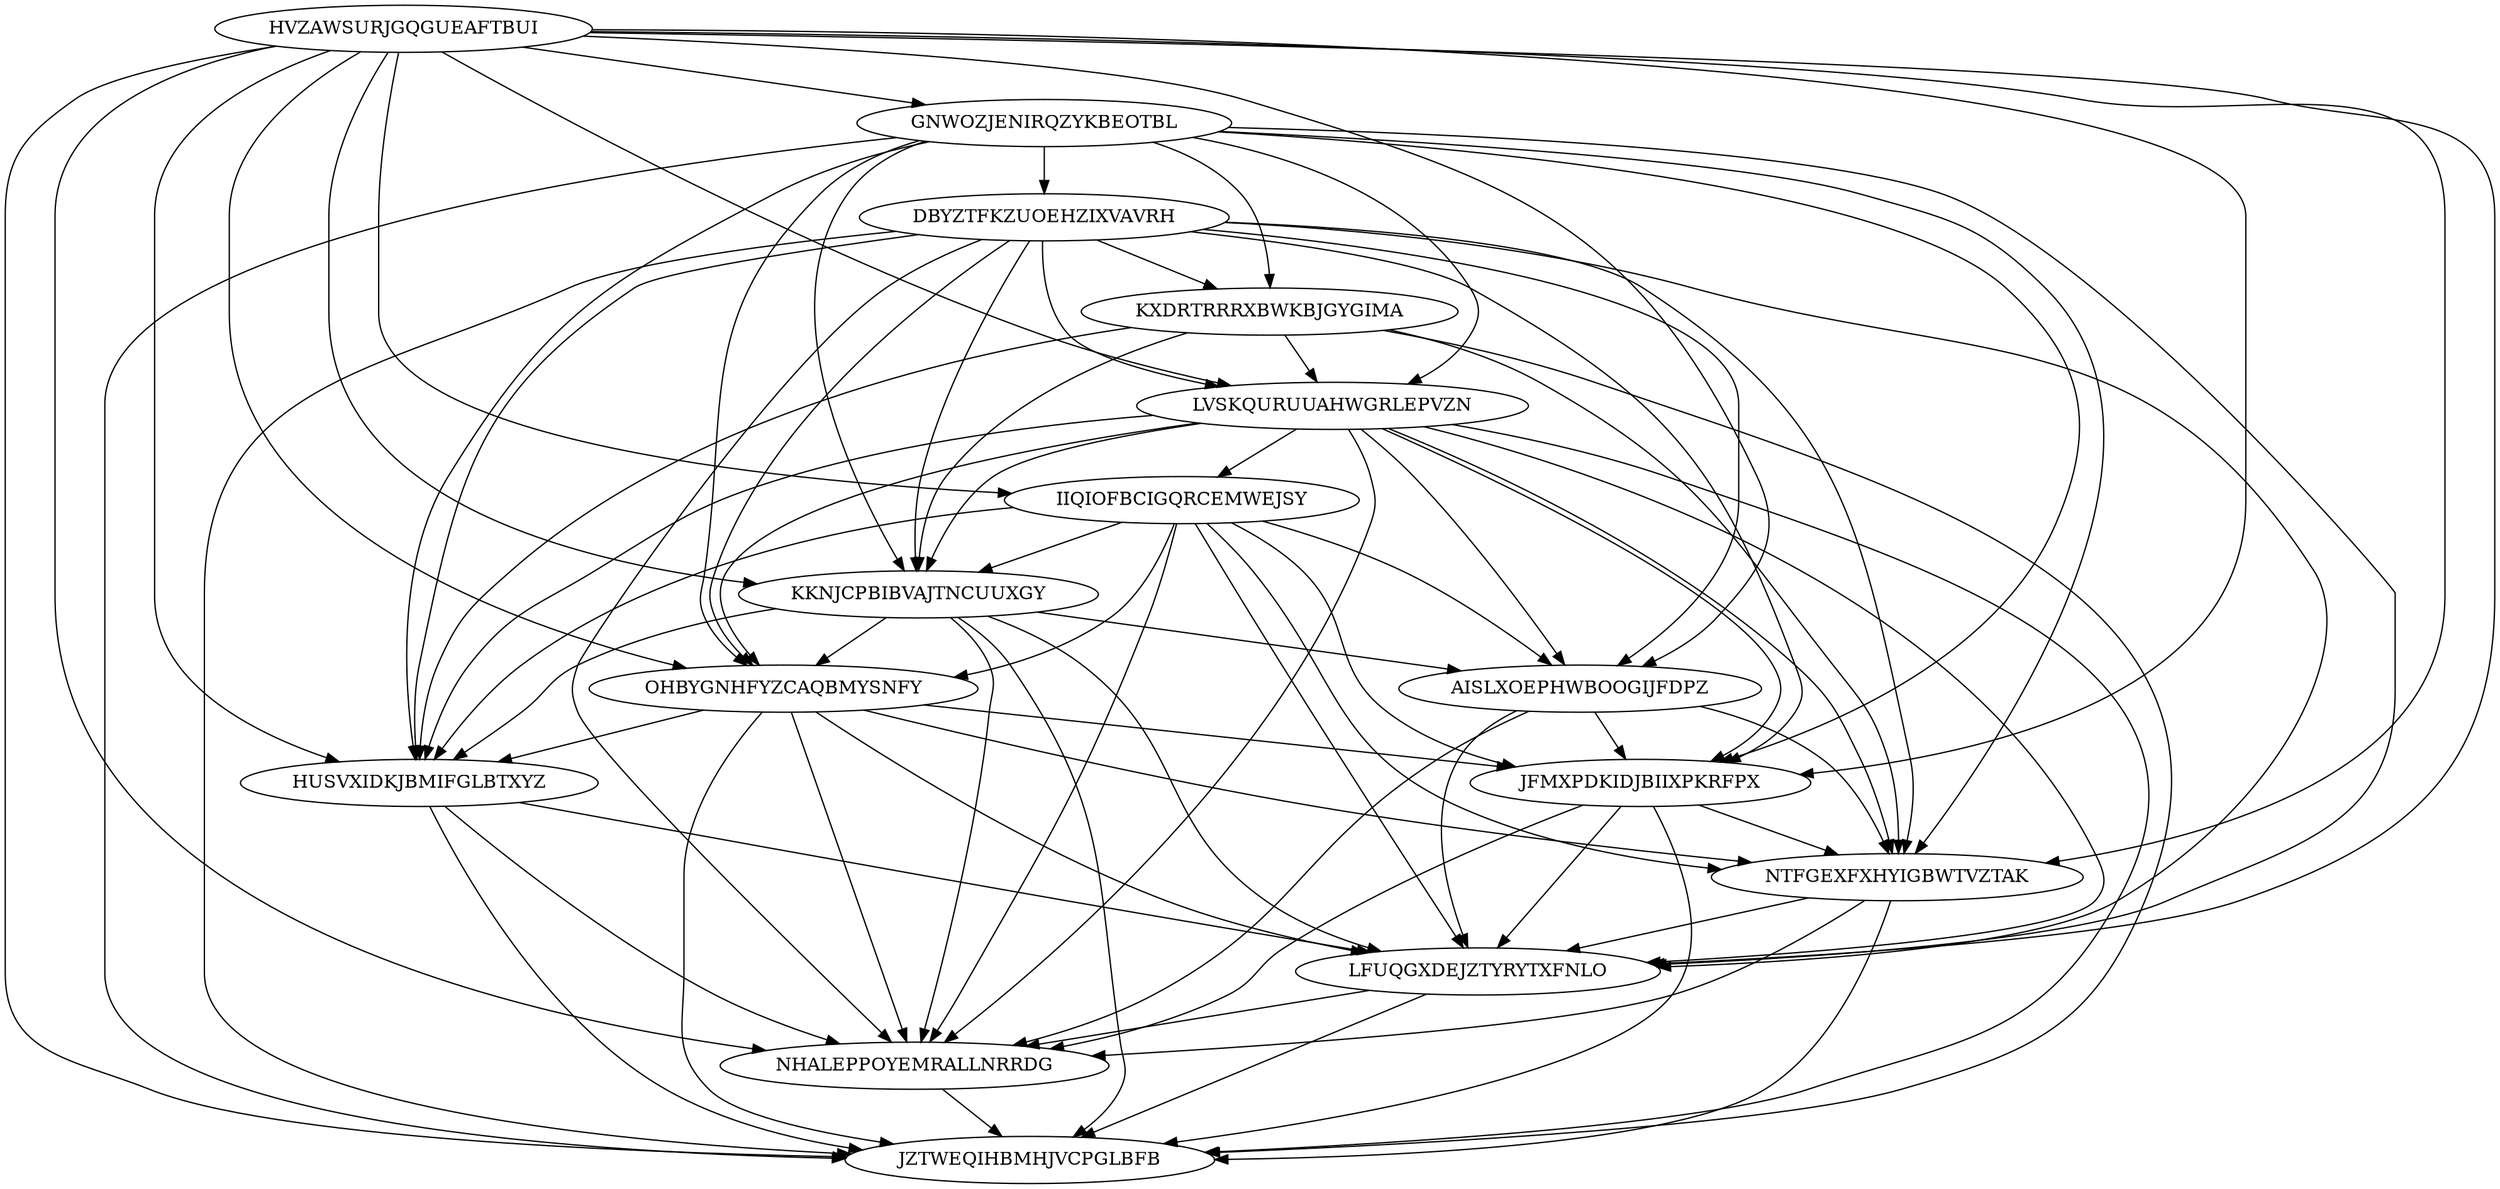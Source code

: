 digraph N15M85 {
	HVZAWSURJGQGUEAFTBUI	[Weight=16];
	GNWOZJENIRQZYKBEOTBL	[Weight=15];
	DBYZTFKZUOEHZIXVAVRH	[Weight=17];
	KXDRTRRRXBWKBJGYGIMA	[Weight=19];
	LVSKQURUUAHWGRLEPVZN	[Weight=12];
	IIQIOFBCIGQRCEMWEJSY	[Weight=20];
	KKNJCPBIBVAJTNCUUXGY	[Weight=16];
	OHBYGNHFYZCAQBMYSNFY	[Weight=20];
	AISLXOEPHWBOOGIJFDPZ	[Weight=16];
	JFMXPDKIDJBIIXPKRFPX	[Weight=18];
	NTFGEXFXHYIGBWTVZTAK	[Weight=10];
	HUSVXIDKJBMIFGLBTXYZ	[Weight=16];
	LFUQGXDEJZTYRYTXFNLO	[Weight=18];
	NHALEPPOYEMRALLNRRDG	[Weight=15];
	JZTWEQIHBMHJVCPGLBFB	[Weight=13];
	IIQIOFBCIGQRCEMWEJSY -> LFUQGXDEJZTYRYTXFNLO [Weight=11];
	OHBYGNHFYZCAQBMYSNFY -> NHALEPPOYEMRALLNRRDG [Weight=15];
	HVZAWSURJGQGUEAFTBUI -> NHALEPPOYEMRALLNRRDG [Weight=20];
	IIQIOFBCIGQRCEMWEJSY -> OHBYGNHFYZCAQBMYSNFY [Weight=14];
	OHBYGNHFYZCAQBMYSNFY -> NTFGEXFXHYIGBWTVZTAK [Weight=15];
	DBYZTFKZUOEHZIXVAVRH -> AISLXOEPHWBOOGIJFDPZ [Weight=13];
	DBYZTFKZUOEHZIXVAVRH -> KKNJCPBIBVAJTNCUUXGY [Weight=14];
	HVZAWSURJGQGUEAFTBUI -> GNWOZJENIRQZYKBEOTBL [Weight=15];
	AISLXOEPHWBOOGIJFDPZ -> JFMXPDKIDJBIIXPKRFPX [Weight=13];
	GNWOZJENIRQZYKBEOTBL -> JFMXPDKIDJBIIXPKRFPX [Weight=10];
	DBYZTFKZUOEHZIXVAVRH -> LFUQGXDEJZTYRYTXFNLO [Weight=11];
	HVZAWSURJGQGUEAFTBUI -> AISLXOEPHWBOOGIJFDPZ [Weight=11];
	LVSKQURUUAHWGRLEPVZN -> IIQIOFBCIGQRCEMWEJSY [Weight=13];
	LFUQGXDEJZTYRYTXFNLO -> NHALEPPOYEMRALLNRRDG [Weight=16];
	GNWOZJENIRQZYKBEOTBL -> KXDRTRRRXBWKBJGYGIMA [Weight=20];
	DBYZTFKZUOEHZIXVAVRH -> KXDRTRRRXBWKBJGYGIMA [Weight=14];
	DBYZTFKZUOEHZIXVAVRH -> NHALEPPOYEMRALLNRRDG [Weight=16];
	KKNJCPBIBVAJTNCUUXGY -> HUSVXIDKJBMIFGLBTXYZ [Weight=12];
	OHBYGNHFYZCAQBMYSNFY -> LFUQGXDEJZTYRYTXFNLO [Weight=16];
	HUSVXIDKJBMIFGLBTXYZ -> JZTWEQIHBMHJVCPGLBFB [Weight=15];
	KXDRTRRRXBWKBJGYGIMA -> HUSVXIDKJBMIFGLBTXYZ [Weight=11];
	DBYZTFKZUOEHZIXVAVRH -> JFMXPDKIDJBIIXPKRFPX [Weight=19];
	HVZAWSURJGQGUEAFTBUI -> OHBYGNHFYZCAQBMYSNFY [Weight=13];
	HVZAWSURJGQGUEAFTBUI -> KKNJCPBIBVAJTNCUUXGY [Weight=15];
	IIQIOFBCIGQRCEMWEJSY -> AISLXOEPHWBOOGIJFDPZ [Weight=12];
	HVZAWSURJGQGUEAFTBUI -> JFMXPDKIDJBIIXPKRFPX [Weight=12];
	KKNJCPBIBVAJTNCUUXGY -> JZTWEQIHBMHJVCPGLBFB [Weight=15];
	HVZAWSURJGQGUEAFTBUI -> LFUQGXDEJZTYRYTXFNLO [Weight=17];
	NTFGEXFXHYIGBWTVZTAK -> LFUQGXDEJZTYRYTXFNLO [Weight=16];
	KXDRTRRRXBWKBJGYGIMA -> JZTWEQIHBMHJVCPGLBFB [Weight=12];
	HVZAWSURJGQGUEAFTBUI -> HUSVXIDKJBMIFGLBTXYZ [Weight=11];
	LVSKQURUUAHWGRLEPVZN -> AISLXOEPHWBOOGIJFDPZ [Weight=19];
	KXDRTRRRXBWKBJGYGIMA -> LVSKQURUUAHWGRLEPVZN [Weight=16];
	HUSVXIDKJBMIFGLBTXYZ -> LFUQGXDEJZTYRYTXFNLO [Weight=10];
	OHBYGNHFYZCAQBMYSNFY -> JZTWEQIHBMHJVCPGLBFB [Weight=20];
	DBYZTFKZUOEHZIXVAVRH -> JZTWEQIHBMHJVCPGLBFB [Weight=18];
	IIQIOFBCIGQRCEMWEJSY -> NHALEPPOYEMRALLNRRDG [Weight=20];
	HVZAWSURJGQGUEAFTBUI -> IIQIOFBCIGQRCEMWEJSY [Weight=11];
	GNWOZJENIRQZYKBEOTBL -> LVSKQURUUAHWGRLEPVZN [Weight=16];
	LVSKQURUUAHWGRLEPVZN -> JZTWEQIHBMHJVCPGLBFB [Weight=15];
	IIQIOFBCIGQRCEMWEJSY -> HUSVXIDKJBMIFGLBTXYZ [Weight=16];
	LVSKQURUUAHWGRLEPVZN -> NHALEPPOYEMRALLNRRDG [Weight=13];
	OHBYGNHFYZCAQBMYSNFY -> JFMXPDKIDJBIIXPKRFPX [Weight=13];
	LVSKQURUUAHWGRLEPVZN -> LFUQGXDEJZTYRYTXFNLO [Weight=10];
	KKNJCPBIBVAJTNCUUXGY -> NHALEPPOYEMRALLNRRDG [Weight=18];
	GNWOZJENIRQZYKBEOTBL -> NTFGEXFXHYIGBWTVZTAK [Weight=18];
	GNWOZJENIRQZYKBEOTBL -> HUSVXIDKJBMIFGLBTXYZ [Weight=10];
	GNWOZJENIRQZYKBEOTBL -> KKNJCPBIBVAJTNCUUXGY [Weight=15];
	LVSKQURUUAHWGRLEPVZN -> NTFGEXFXHYIGBWTVZTAK [Weight=10];
	IIQIOFBCIGQRCEMWEJSY -> KKNJCPBIBVAJTNCUUXGY [Weight=14];
	NHALEPPOYEMRALLNRRDG -> JZTWEQIHBMHJVCPGLBFB [Weight=12];
	JFMXPDKIDJBIIXPKRFPX -> NHALEPPOYEMRALLNRRDG [Weight=11];
	AISLXOEPHWBOOGIJFDPZ -> NHALEPPOYEMRALLNRRDG [Weight=14];
	JFMXPDKIDJBIIXPKRFPX -> LFUQGXDEJZTYRYTXFNLO [Weight=12];
	KKNJCPBIBVAJTNCUUXGY -> LFUQGXDEJZTYRYTXFNLO [Weight=10];
	GNWOZJENIRQZYKBEOTBL -> OHBYGNHFYZCAQBMYSNFY [Weight=13];
	HVZAWSURJGQGUEAFTBUI -> NTFGEXFXHYIGBWTVZTAK [Weight=15];
	HVZAWSURJGQGUEAFTBUI -> LVSKQURUUAHWGRLEPVZN [Weight=15];
	AISLXOEPHWBOOGIJFDPZ -> NTFGEXFXHYIGBWTVZTAK [Weight=15];
	NTFGEXFXHYIGBWTVZTAK -> JZTWEQIHBMHJVCPGLBFB [Weight=20];
	LVSKQURUUAHWGRLEPVZN -> JFMXPDKIDJBIIXPKRFPX [Weight=14];
	LVSKQURUUAHWGRLEPVZN -> HUSVXIDKJBMIFGLBTXYZ [Weight=19];
	AISLXOEPHWBOOGIJFDPZ -> LFUQGXDEJZTYRYTXFNLO [Weight=14];
	GNWOZJENIRQZYKBEOTBL -> DBYZTFKZUOEHZIXVAVRH [Weight=15];
	KKNJCPBIBVAJTNCUUXGY -> OHBYGNHFYZCAQBMYSNFY [Weight=16];
	DBYZTFKZUOEHZIXVAVRH -> OHBYGNHFYZCAQBMYSNFY [Weight=18];
	JFMXPDKIDJBIIXPKRFPX -> JZTWEQIHBMHJVCPGLBFB [Weight=12];
	KKNJCPBIBVAJTNCUUXGY -> AISLXOEPHWBOOGIJFDPZ [Weight=15];
	NTFGEXFXHYIGBWTVZTAK -> NHALEPPOYEMRALLNRRDG [Weight=18];
	IIQIOFBCIGQRCEMWEJSY -> JFMXPDKIDJBIIXPKRFPX [Weight=12];
	KXDRTRRRXBWKBJGYGIMA -> NTFGEXFXHYIGBWTVZTAK [Weight=15];
	OHBYGNHFYZCAQBMYSNFY -> HUSVXIDKJBMIFGLBTXYZ [Weight=19];
	LVSKQURUUAHWGRLEPVZN -> OHBYGNHFYZCAQBMYSNFY [Weight=14];
	DBYZTFKZUOEHZIXVAVRH -> LVSKQURUUAHWGRLEPVZN [Weight=15];
	LFUQGXDEJZTYRYTXFNLO -> JZTWEQIHBMHJVCPGLBFB [Weight=14];
	JFMXPDKIDJBIIXPKRFPX -> NTFGEXFXHYIGBWTVZTAK [Weight=13];
	LVSKQURUUAHWGRLEPVZN -> KKNJCPBIBVAJTNCUUXGY [Weight=16];
	DBYZTFKZUOEHZIXVAVRH -> NTFGEXFXHYIGBWTVZTAK [Weight=17];
	HUSVXIDKJBMIFGLBTXYZ -> NHALEPPOYEMRALLNRRDG [Weight=20];
	IIQIOFBCIGQRCEMWEJSY -> NTFGEXFXHYIGBWTVZTAK [Weight=20];
	GNWOZJENIRQZYKBEOTBL -> LFUQGXDEJZTYRYTXFNLO [Weight=14];
	DBYZTFKZUOEHZIXVAVRH -> HUSVXIDKJBMIFGLBTXYZ [Weight=19];
	GNWOZJENIRQZYKBEOTBL -> JZTWEQIHBMHJVCPGLBFB [Weight=17];
	HVZAWSURJGQGUEAFTBUI -> JZTWEQIHBMHJVCPGLBFB [Weight=18];
	KXDRTRRRXBWKBJGYGIMA -> KKNJCPBIBVAJTNCUUXGY [Weight=12];
}
